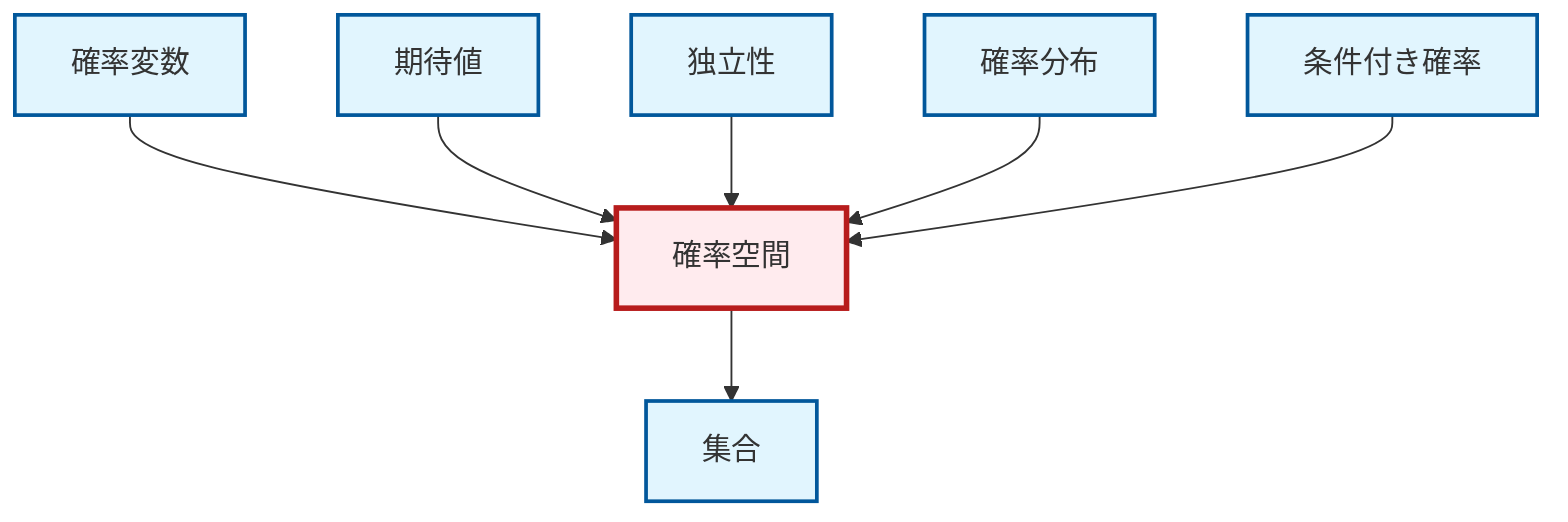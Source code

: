 graph TD
    classDef definition fill:#e1f5fe,stroke:#01579b,stroke-width:2px
    classDef theorem fill:#f3e5f5,stroke:#4a148c,stroke-width:2px
    classDef axiom fill:#fff3e0,stroke:#e65100,stroke-width:2px
    classDef example fill:#e8f5e9,stroke:#1b5e20,stroke-width:2px
    classDef current fill:#ffebee,stroke:#b71c1c,stroke-width:3px
    def-set["集合"]:::definition
    def-random-variable["確率変数"]:::definition
    def-expectation["期待値"]:::definition
    def-independence["独立性"]:::definition
    def-probability-space["確率空間"]:::definition
    def-conditional-probability["条件付き確率"]:::definition
    def-probability-distribution["確率分布"]:::definition
    def-random-variable --> def-probability-space
    def-expectation --> def-probability-space
    def-independence --> def-probability-space
    def-probability-space --> def-set
    def-probability-distribution --> def-probability-space
    def-conditional-probability --> def-probability-space
    class def-probability-space current